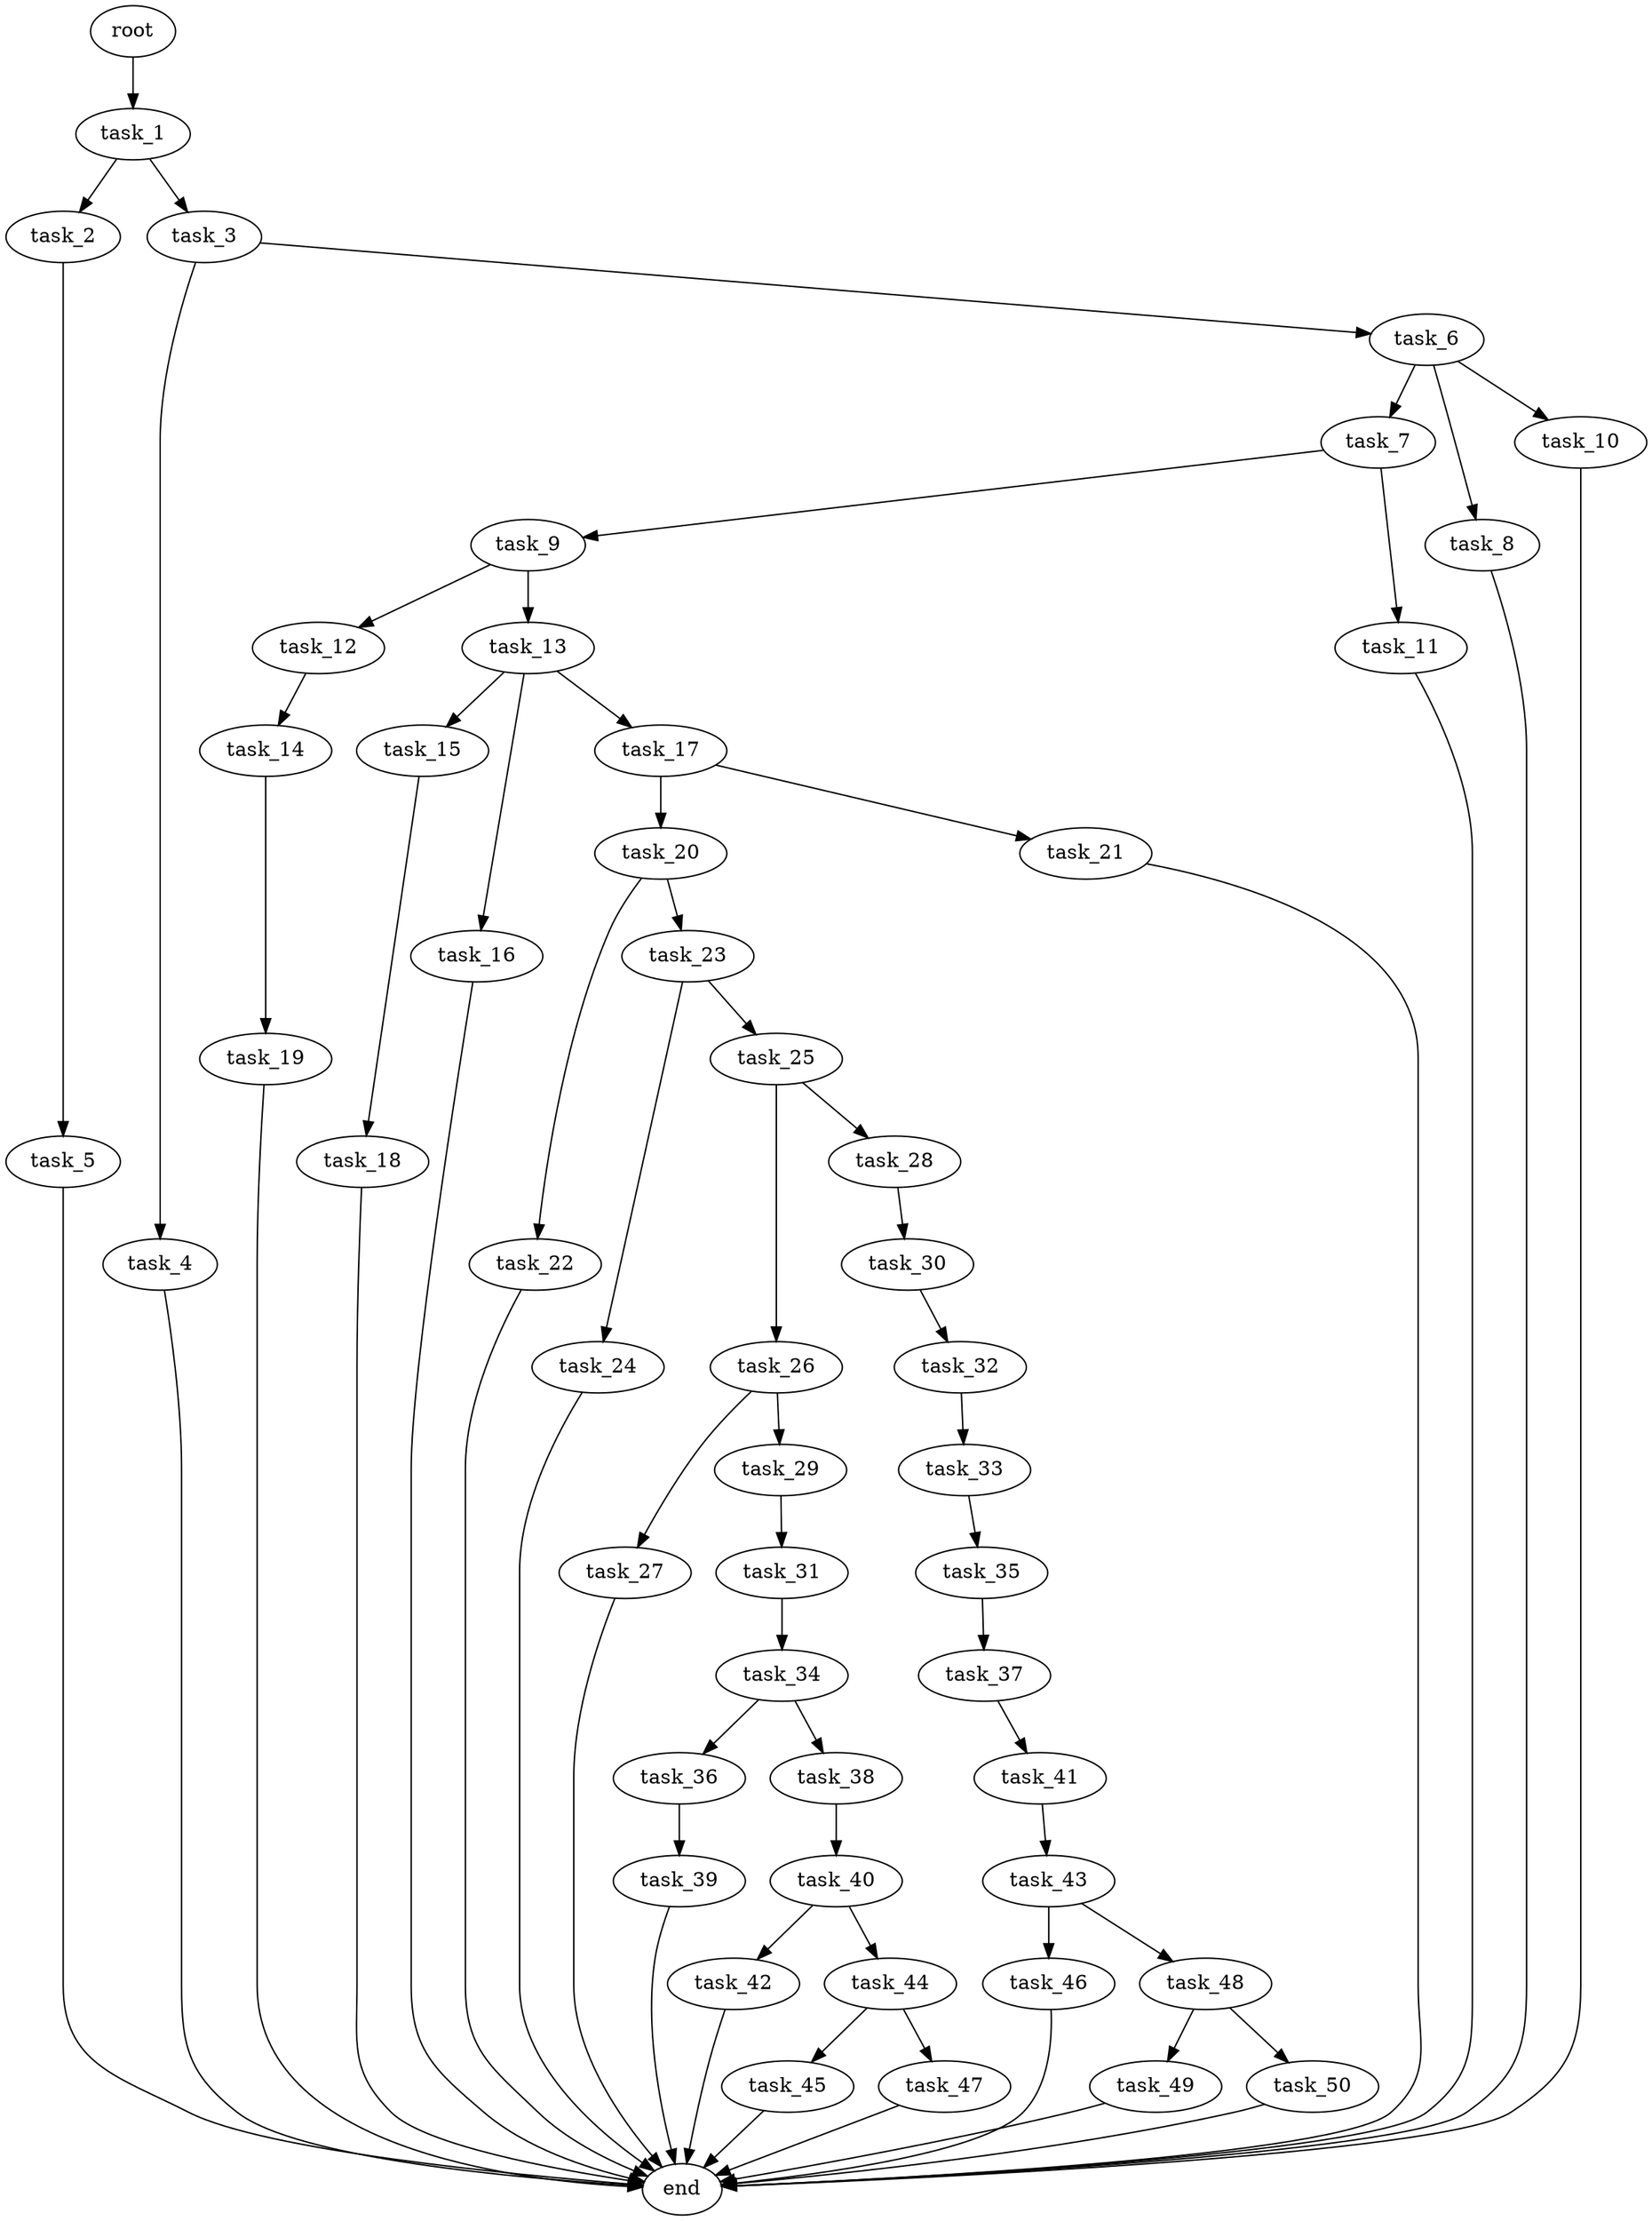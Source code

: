 digraph G {
  root [size="0.000000e+00"];
  task_1 [size="5.831277e+10"];
  task_2 [size="9.365478e+10"];
  task_3 [size="4.234842e+10"];
  task_4 [size="1.733517e+10"];
  task_5 [size="1.679642e+10"];
  task_6 [size="3.470394e+10"];
  task_7 [size="2.317896e+10"];
  task_8 [size="3.837850e+10"];
  task_9 [size="5.687243e+10"];
  task_10 [size="9.295587e+09"];
  task_11 [size="6.551846e+09"];
  task_12 [size="8.227379e+10"];
  task_13 [size="7.824573e+10"];
  task_14 [size="1.919554e+10"];
  task_15 [size="6.768396e+10"];
  task_16 [size="8.357911e+10"];
  task_17 [size="7.930702e+10"];
  task_18 [size="7.834633e+10"];
  task_19 [size="3.056132e+10"];
  task_20 [size="2.805146e+10"];
  task_21 [size="6.309630e+10"];
  task_22 [size="1.488814e+10"];
  task_23 [size="2.300386e+08"];
  task_24 [size="4.246974e+10"];
  task_25 [size="1.777569e+10"];
  task_26 [size="7.447054e+10"];
  task_27 [size="2.702319e+10"];
  task_28 [size="1.913963e+10"];
  task_29 [size="8.059728e+10"];
  task_30 [size="6.745784e+10"];
  task_31 [size="5.388441e+10"];
  task_32 [size="2.301492e+10"];
  task_33 [size="2.382062e+10"];
  task_34 [size="2.087661e+10"];
  task_35 [size="3.709899e+10"];
  task_36 [size="9.390769e+10"];
  task_37 [size="7.376039e+10"];
  task_38 [size="3.813108e+10"];
  task_39 [size="9.025396e+10"];
  task_40 [size="2.544764e+10"];
  task_41 [size="3.737876e+09"];
  task_42 [size="4.347143e+10"];
  task_43 [size="8.083921e+10"];
  task_44 [size="8.119542e+10"];
  task_45 [size="1.758103e+10"];
  task_46 [size="2.491645e+10"];
  task_47 [size="5.620638e+10"];
  task_48 [size="3.837807e+10"];
  task_49 [size="6.202601e+10"];
  task_50 [size="1.336374e+10"];
  end [size="0.000000e+00"];

  root -> task_1 [size="1.000000e-12"];
  task_1 -> task_2 [size="9.365478e+08"];
  task_1 -> task_3 [size="4.234842e+08"];
  task_2 -> task_5 [size="1.679642e+08"];
  task_3 -> task_4 [size="1.733517e+08"];
  task_3 -> task_6 [size="3.470394e+08"];
  task_4 -> end [size="1.000000e-12"];
  task_5 -> end [size="1.000000e-12"];
  task_6 -> task_7 [size="2.317896e+08"];
  task_6 -> task_8 [size="3.837850e+08"];
  task_6 -> task_10 [size="9.295587e+07"];
  task_7 -> task_9 [size="5.687243e+08"];
  task_7 -> task_11 [size="6.551846e+07"];
  task_8 -> end [size="1.000000e-12"];
  task_9 -> task_12 [size="8.227379e+08"];
  task_9 -> task_13 [size="7.824573e+08"];
  task_10 -> end [size="1.000000e-12"];
  task_11 -> end [size="1.000000e-12"];
  task_12 -> task_14 [size="1.919554e+08"];
  task_13 -> task_15 [size="6.768396e+08"];
  task_13 -> task_16 [size="8.357911e+08"];
  task_13 -> task_17 [size="7.930702e+08"];
  task_14 -> task_19 [size="3.056132e+08"];
  task_15 -> task_18 [size="7.834633e+08"];
  task_16 -> end [size="1.000000e-12"];
  task_17 -> task_20 [size="2.805146e+08"];
  task_17 -> task_21 [size="6.309630e+08"];
  task_18 -> end [size="1.000000e-12"];
  task_19 -> end [size="1.000000e-12"];
  task_20 -> task_22 [size="1.488814e+08"];
  task_20 -> task_23 [size="2.300386e+06"];
  task_21 -> end [size="1.000000e-12"];
  task_22 -> end [size="1.000000e-12"];
  task_23 -> task_24 [size="4.246974e+08"];
  task_23 -> task_25 [size="1.777569e+08"];
  task_24 -> end [size="1.000000e-12"];
  task_25 -> task_26 [size="7.447054e+08"];
  task_25 -> task_28 [size="1.913963e+08"];
  task_26 -> task_27 [size="2.702319e+08"];
  task_26 -> task_29 [size="8.059728e+08"];
  task_27 -> end [size="1.000000e-12"];
  task_28 -> task_30 [size="6.745784e+08"];
  task_29 -> task_31 [size="5.388441e+08"];
  task_30 -> task_32 [size="2.301492e+08"];
  task_31 -> task_34 [size="2.087661e+08"];
  task_32 -> task_33 [size="2.382062e+08"];
  task_33 -> task_35 [size="3.709899e+08"];
  task_34 -> task_36 [size="9.390769e+08"];
  task_34 -> task_38 [size="3.813108e+08"];
  task_35 -> task_37 [size="7.376039e+08"];
  task_36 -> task_39 [size="9.025396e+08"];
  task_37 -> task_41 [size="3.737876e+07"];
  task_38 -> task_40 [size="2.544764e+08"];
  task_39 -> end [size="1.000000e-12"];
  task_40 -> task_42 [size="4.347143e+08"];
  task_40 -> task_44 [size="8.119542e+08"];
  task_41 -> task_43 [size="8.083921e+08"];
  task_42 -> end [size="1.000000e-12"];
  task_43 -> task_46 [size="2.491645e+08"];
  task_43 -> task_48 [size="3.837807e+08"];
  task_44 -> task_45 [size="1.758103e+08"];
  task_44 -> task_47 [size="5.620638e+08"];
  task_45 -> end [size="1.000000e-12"];
  task_46 -> end [size="1.000000e-12"];
  task_47 -> end [size="1.000000e-12"];
  task_48 -> task_49 [size="6.202601e+08"];
  task_48 -> task_50 [size="1.336374e+08"];
  task_49 -> end [size="1.000000e-12"];
  task_50 -> end [size="1.000000e-12"];
}
